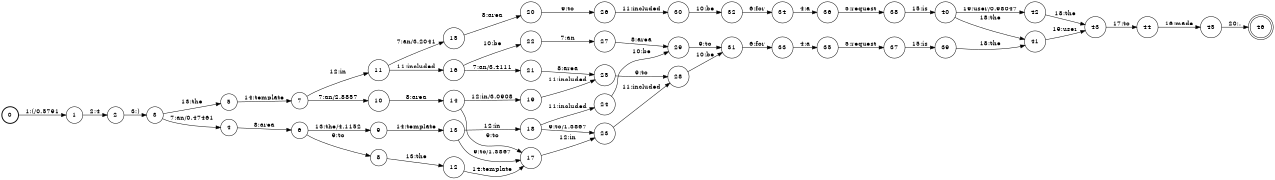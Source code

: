 digraph FST {
rankdir = LR;
size = "8.5,11";
label = "";
center = 1;
orientation = Portrait;
ranksep = "0.4";
nodesep = "0.25";
0 [label = "0", shape = circle, style = bold, fontsize = 14]
	0 -> 1 [label = "1:(/0.5791", fontsize = 14];
1 [label = "1", shape = circle, style = solid, fontsize = 14]
	1 -> 2 [label = "2:4", fontsize = 14];
2 [label = "2", shape = circle, style = solid, fontsize = 14]
	2 -> 3 [label = "3:)", fontsize = 14];
3 [label = "3", shape = circle, style = solid, fontsize = 14]
	3 -> 4 [label = "7:an/0.47461", fontsize = 14];
	3 -> 5 [label = "13:the", fontsize = 14];
4 [label = "4", shape = circle, style = solid, fontsize = 14]
	4 -> 6 [label = "8:area", fontsize = 14];
5 [label = "5", shape = circle, style = solid, fontsize = 14]
	5 -> 7 [label = "14:template", fontsize = 14];
6 [label = "6", shape = circle, style = solid, fontsize = 14]
	6 -> 8 [label = "9:to", fontsize = 14];
	6 -> 9 [label = "13:the/4.1152", fontsize = 14];
7 [label = "7", shape = circle, style = solid, fontsize = 14]
	7 -> 10 [label = "7:an/2.8857", fontsize = 14];
	7 -> 11 [label = "12:in", fontsize = 14];
8 [label = "8", shape = circle, style = solid, fontsize = 14]
	8 -> 12 [label = "13:the", fontsize = 14];
9 [label = "9", shape = circle, style = solid, fontsize = 14]
	9 -> 13 [label = "14:template", fontsize = 14];
10 [label = "10", shape = circle, style = solid, fontsize = 14]
	10 -> 14 [label = "8:area", fontsize = 14];
11 [label = "11", shape = circle, style = solid, fontsize = 14]
	11 -> 15 [label = "7:an/3.2041", fontsize = 14];
	11 -> 16 [label = "11:included", fontsize = 14];
12 [label = "12", shape = circle, style = solid, fontsize = 14]
	12 -> 17 [label = "14:template", fontsize = 14];
13 [label = "13", shape = circle, style = solid, fontsize = 14]
	13 -> 17 [label = "9:to/1.3867", fontsize = 14];
	13 -> 18 [label = "12:in", fontsize = 14];
14 [label = "14", shape = circle, style = solid, fontsize = 14]
	14 -> 17 [label = "9:to", fontsize = 14];
	14 -> 19 [label = "12:in/3.0908", fontsize = 14];
15 [label = "15", shape = circle, style = solid, fontsize = 14]
	15 -> 20 [label = "8:area", fontsize = 14];
16 [label = "16", shape = circle, style = solid, fontsize = 14]
	16 -> 21 [label = "7:an/3.4111", fontsize = 14];
	16 -> 22 [label = "10:be", fontsize = 14];
17 [label = "17", shape = circle, style = solid, fontsize = 14]
	17 -> 23 [label = "12:in", fontsize = 14];
18 [label = "18", shape = circle, style = solid, fontsize = 14]
	18 -> 23 [label = "9:to/1.3867", fontsize = 14];
	18 -> 24 [label = "11:included", fontsize = 14];
19 [label = "19", shape = circle, style = solid, fontsize = 14]
	19 -> 25 [label = "11:included", fontsize = 14];
20 [label = "20", shape = circle, style = solid, fontsize = 14]
	20 -> 26 [label = "9:to", fontsize = 14];
21 [label = "21", shape = circle, style = solid, fontsize = 14]
	21 -> 25 [label = "8:area", fontsize = 14];
22 [label = "22", shape = circle, style = solid, fontsize = 14]
	22 -> 27 [label = "7:an", fontsize = 14];
23 [label = "23", shape = circle, style = solid, fontsize = 14]
	23 -> 28 [label = "11:included", fontsize = 14];
24 [label = "24", shape = circle, style = solid, fontsize = 14]
	24 -> 29 [label = "10:be", fontsize = 14];
25 [label = "25", shape = circle, style = solid, fontsize = 14]
	25 -> 28 [label = "9:to", fontsize = 14];
26 [label = "26", shape = circle, style = solid, fontsize = 14]
	26 -> 30 [label = "11:included", fontsize = 14];
27 [label = "27", shape = circle, style = solid, fontsize = 14]
	27 -> 29 [label = "8:area", fontsize = 14];
28 [label = "28", shape = circle, style = solid, fontsize = 14]
	28 -> 31 [label = "10:be", fontsize = 14];
29 [label = "29", shape = circle, style = solid, fontsize = 14]
	29 -> 31 [label = "9:to", fontsize = 14];
30 [label = "30", shape = circle, style = solid, fontsize = 14]
	30 -> 32 [label = "10:be", fontsize = 14];
31 [label = "31", shape = circle, style = solid, fontsize = 14]
	31 -> 33 [label = "6:for", fontsize = 14];
32 [label = "32", shape = circle, style = solid, fontsize = 14]
	32 -> 34 [label = "6:for", fontsize = 14];
33 [label = "33", shape = circle, style = solid, fontsize = 14]
	33 -> 35 [label = "4:a", fontsize = 14];
34 [label = "34", shape = circle, style = solid, fontsize = 14]
	34 -> 36 [label = "4:a", fontsize = 14];
35 [label = "35", shape = circle, style = solid, fontsize = 14]
	35 -> 37 [label = "5:request", fontsize = 14];
36 [label = "36", shape = circle, style = solid, fontsize = 14]
	36 -> 38 [label = "5:request", fontsize = 14];
37 [label = "37", shape = circle, style = solid, fontsize = 14]
	37 -> 39 [label = "15:is", fontsize = 14];
38 [label = "38", shape = circle, style = solid, fontsize = 14]
	38 -> 40 [label = "15:is", fontsize = 14];
39 [label = "39", shape = circle, style = solid, fontsize = 14]
	39 -> 41 [label = "18:the", fontsize = 14];
40 [label = "40", shape = circle, style = solid, fontsize = 14]
	40 -> 41 [label = "18:the", fontsize = 14];
	40 -> 42 [label = "19:user/0.98047", fontsize = 14];
41 [label = "41", shape = circle, style = solid, fontsize = 14]
	41 -> 43 [label = "19:user", fontsize = 14];
42 [label = "42", shape = circle, style = solid, fontsize = 14]
	42 -> 43 [label = "18:the", fontsize = 14];
43 [label = "43", shape = circle, style = solid, fontsize = 14]
	43 -> 44 [label = "17:to", fontsize = 14];
44 [label = "44", shape = circle, style = solid, fontsize = 14]
	44 -> 45 [label = "16:made", fontsize = 14];
45 [label = "45", shape = circle, style = solid, fontsize = 14]
	45 -> 46 [label = "20:.", fontsize = 14];
46 [label = "46", shape = doublecircle, style = solid, fontsize = 14]
}
